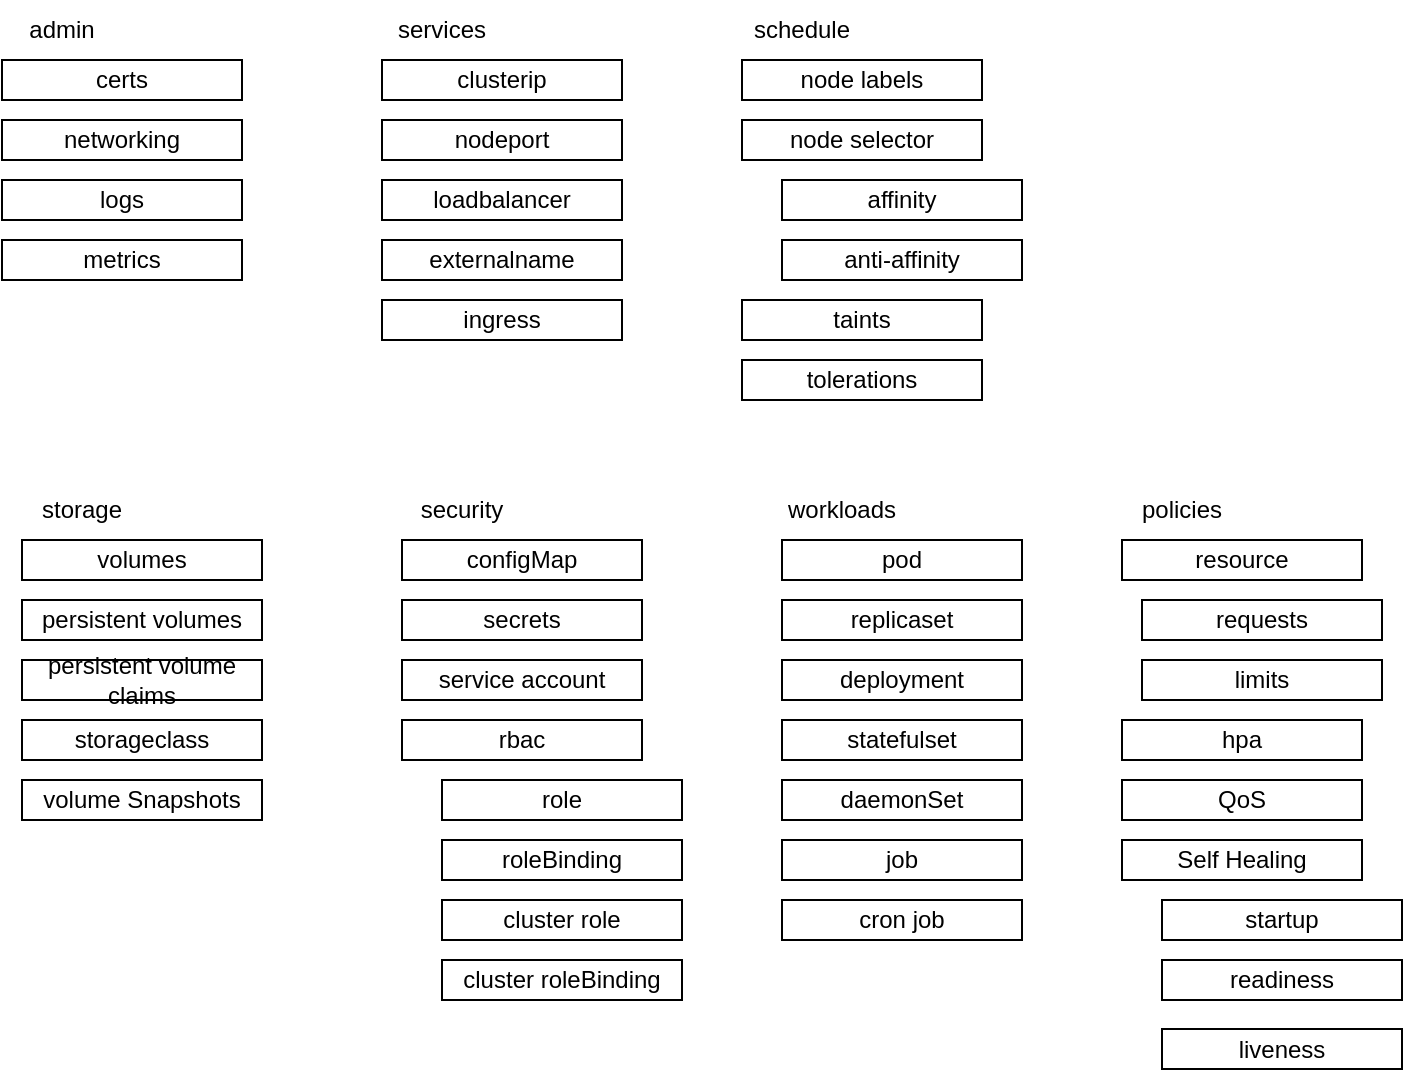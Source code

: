 <mxfile version="22.1.5" type="device">
  <diagram name="Página-1" id="WLFjk1zZ19zPnBV9VVPP">
    <mxGraphModel dx="1434" dy="770" grid="1" gridSize="10" guides="1" tooltips="1" connect="1" arrows="1" fold="1" page="1" pageScale="1" pageWidth="827" pageHeight="1169" math="0" shadow="0">
      <root>
        <mxCell id="0" />
        <mxCell id="1" parent="0" />
        <mxCell id="7QoyErMwgbkcsVEf9FND-1" value="certs" style="rounded=0;whiteSpace=wrap;html=1;" vertex="1" parent="1">
          <mxGeometry x="60" y="100" width="120" height="20" as="geometry" />
        </mxCell>
        <mxCell id="7QoyErMwgbkcsVEf9FND-3" value="networking" style="rounded=0;whiteSpace=wrap;html=1;" vertex="1" parent="1">
          <mxGeometry x="60" y="130" width="120" height="20" as="geometry" />
        </mxCell>
        <mxCell id="7QoyErMwgbkcsVEf9FND-4" value="logs" style="rounded=0;whiteSpace=wrap;html=1;" vertex="1" parent="1">
          <mxGeometry x="60" y="160" width="120" height="20" as="geometry" />
        </mxCell>
        <mxCell id="7QoyErMwgbkcsVEf9FND-5" value="metrics" style="rounded=0;whiteSpace=wrap;html=1;" vertex="1" parent="1">
          <mxGeometry x="60" y="190" width="120" height="20" as="geometry" />
        </mxCell>
        <mxCell id="7QoyErMwgbkcsVEf9FND-9" value="clusterip" style="rounded=0;whiteSpace=wrap;html=1;" vertex="1" parent="1">
          <mxGeometry x="250" y="100" width="120" height="20" as="geometry" />
        </mxCell>
        <mxCell id="7QoyErMwgbkcsVEf9FND-10" value="nodeport" style="rounded=0;whiteSpace=wrap;html=1;" vertex="1" parent="1">
          <mxGeometry x="250" y="130" width="120" height="20" as="geometry" />
        </mxCell>
        <mxCell id="7QoyErMwgbkcsVEf9FND-11" value="loadbalancer" style="rounded=0;whiteSpace=wrap;html=1;" vertex="1" parent="1">
          <mxGeometry x="250" y="160" width="120" height="20" as="geometry" />
        </mxCell>
        <mxCell id="7QoyErMwgbkcsVEf9FND-12" value="externalname" style="rounded=0;whiteSpace=wrap;html=1;" vertex="1" parent="1">
          <mxGeometry x="250" y="190" width="120" height="20" as="geometry" />
        </mxCell>
        <mxCell id="7QoyErMwgbkcsVEf9FND-13" value="ingress" style="rounded=0;whiteSpace=wrap;html=1;" vertex="1" parent="1">
          <mxGeometry x="250" y="220" width="120" height="20" as="geometry" />
        </mxCell>
        <mxCell id="7QoyErMwgbkcsVEf9FND-14" value="node labels" style="rounded=0;whiteSpace=wrap;html=1;" vertex="1" parent="1">
          <mxGeometry x="430" y="100" width="120" height="20" as="geometry" />
        </mxCell>
        <mxCell id="7QoyErMwgbkcsVEf9FND-15" value="node selector" style="rounded=0;whiteSpace=wrap;html=1;" vertex="1" parent="1">
          <mxGeometry x="430" y="130" width="120" height="20" as="geometry" />
        </mxCell>
        <mxCell id="7QoyErMwgbkcsVEf9FND-16" value="affinity" style="rounded=0;whiteSpace=wrap;html=1;" vertex="1" parent="1">
          <mxGeometry x="450" y="160" width="120" height="20" as="geometry" />
        </mxCell>
        <mxCell id="7QoyErMwgbkcsVEf9FND-17" value="anti-affinity" style="rounded=0;whiteSpace=wrap;html=1;" vertex="1" parent="1">
          <mxGeometry x="450" y="190" width="120" height="20" as="geometry" />
        </mxCell>
        <mxCell id="7QoyErMwgbkcsVEf9FND-18" value="admin" style="text;html=1;strokeColor=none;fillColor=none;align=center;verticalAlign=middle;whiteSpace=wrap;rounded=0;" vertex="1" parent="1">
          <mxGeometry x="60" y="70" width="60" height="30" as="geometry" />
        </mxCell>
        <mxCell id="7QoyErMwgbkcsVEf9FND-19" value="services" style="text;html=1;strokeColor=none;fillColor=none;align=center;verticalAlign=middle;whiteSpace=wrap;rounded=0;" vertex="1" parent="1">
          <mxGeometry x="250" y="70" width="60" height="30" as="geometry" />
        </mxCell>
        <mxCell id="7QoyErMwgbkcsVEf9FND-20" value="schedule" style="text;html=1;strokeColor=none;fillColor=none;align=center;verticalAlign=middle;whiteSpace=wrap;rounded=0;" vertex="1" parent="1">
          <mxGeometry x="430" y="70" width="60" height="30" as="geometry" />
        </mxCell>
        <mxCell id="7QoyErMwgbkcsVEf9FND-21" value="taints" style="rounded=0;whiteSpace=wrap;html=1;" vertex="1" parent="1">
          <mxGeometry x="430" y="220" width="120" height="20" as="geometry" />
        </mxCell>
        <mxCell id="7QoyErMwgbkcsVEf9FND-22" value="tolerations" style="rounded=0;whiteSpace=wrap;html=1;" vertex="1" parent="1">
          <mxGeometry x="430" y="250" width="120" height="20" as="geometry" />
        </mxCell>
        <mxCell id="7QoyErMwgbkcsVEf9FND-23" value="storage" style="text;html=1;strokeColor=none;fillColor=none;align=center;verticalAlign=middle;whiteSpace=wrap;rounded=0;" vertex="1" parent="1">
          <mxGeometry x="70" y="310" width="60" height="30" as="geometry" />
        </mxCell>
        <mxCell id="7QoyErMwgbkcsVEf9FND-24" value="volumes" style="rounded=0;whiteSpace=wrap;html=1;" vertex="1" parent="1">
          <mxGeometry x="70" y="340" width="120" height="20" as="geometry" />
        </mxCell>
        <mxCell id="7QoyErMwgbkcsVEf9FND-25" value="persistent volumes" style="rounded=0;whiteSpace=wrap;html=1;" vertex="1" parent="1">
          <mxGeometry x="70" y="370" width="120" height="20" as="geometry" />
        </mxCell>
        <mxCell id="7QoyErMwgbkcsVEf9FND-26" value="persistent volume claims" style="rounded=0;whiteSpace=wrap;html=1;" vertex="1" parent="1">
          <mxGeometry x="70" y="400" width="120" height="20" as="geometry" />
        </mxCell>
        <mxCell id="7QoyErMwgbkcsVEf9FND-27" value="storageclass" style="rounded=0;whiteSpace=wrap;html=1;" vertex="1" parent="1">
          <mxGeometry x="70" y="430" width="120" height="20" as="geometry" />
        </mxCell>
        <mxCell id="7QoyErMwgbkcsVEf9FND-28" value="security" style="text;html=1;strokeColor=none;fillColor=none;align=center;verticalAlign=middle;whiteSpace=wrap;rounded=0;" vertex="1" parent="1">
          <mxGeometry x="260" y="310" width="60" height="30" as="geometry" />
        </mxCell>
        <mxCell id="7QoyErMwgbkcsVEf9FND-29" value="configMap" style="rounded=0;whiteSpace=wrap;html=1;" vertex="1" parent="1">
          <mxGeometry x="260" y="340" width="120" height="20" as="geometry" />
        </mxCell>
        <mxCell id="7QoyErMwgbkcsVEf9FND-30" value="secrets" style="rounded=0;whiteSpace=wrap;html=1;" vertex="1" parent="1">
          <mxGeometry x="260" y="370" width="120" height="20" as="geometry" />
        </mxCell>
        <mxCell id="7QoyErMwgbkcsVEf9FND-31" value="service account" style="rounded=0;whiteSpace=wrap;html=1;" vertex="1" parent="1">
          <mxGeometry x="260" y="400" width="120" height="20" as="geometry" />
        </mxCell>
        <mxCell id="7QoyErMwgbkcsVEf9FND-32" value="rbac" style="rounded=0;whiteSpace=wrap;html=1;" vertex="1" parent="1">
          <mxGeometry x="260" y="430" width="120" height="20" as="geometry" />
        </mxCell>
        <mxCell id="7QoyErMwgbkcsVEf9FND-33" value="role" style="rounded=0;whiteSpace=wrap;html=1;" vertex="1" parent="1">
          <mxGeometry x="280" y="460" width="120" height="20" as="geometry" />
        </mxCell>
        <mxCell id="7QoyErMwgbkcsVEf9FND-34" value="roleBinding" style="rounded=0;whiteSpace=wrap;html=1;" vertex="1" parent="1">
          <mxGeometry x="280" y="490" width="120" height="20" as="geometry" />
        </mxCell>
        <mxCell id="7QoyErMwgbkcsVEf9FND-35" value="cluster role" style="rounded=0;whiteSpace=wrap;html=1;" vertex="1" parent="1">
          <mxGeometry x="280" y="520" width="120" height="20" as="geometry" />
        </mxCell>
        <mxCell id="7QoyErMwgbkcsVEf9FND-36" value="cluster roleBinding" style="rounded=0;whiteSpace=wrap;html=1;" vertex="1" parent="1">
          <mxGeometry x="280" y="550" width="120" height="20" as="geometry" />
        </mxCell>
        <mxCell id="7QoyErMwgbkcsVEf9FND-37" value="workloads" style="text;html=1;strokeColor=none;fillColor=none;align=center;verticalAlign=middle;whiteSpace=wrap;rounded=0;" vertex="1" parent="1">
          <mxGeometry x="450" y="310" width="60" height="30" as="geometry" />
        </mxCell>
        <mxCell id="7QoyErMwgbkcsVEf9FND-38" value="pod" style="rounded=0;whiteSpace=wrap;html=1;" vertex="1" parent="1">
          <mxGeometry x="450" y="340" width="120" height="20" as="geometry" />
        </mxCell>
        <mxCell id="7QoyErMwgbkcsVEf9FND-39" value="replicaset" style="rounded=0;whiteSpace=wrap;html=1;" vertex="1" parent="1">
          <mxGeometry x="450" y="370" width="120" height="20" as="geometry" />
        </mxCell>
        <mxCell id="7QoyErMwgbkcsVEf9FND-40" value="deployment" style="rounded=0;whiteSpace=wrap;html=1;" vertex="1" parent="1">
          <mxGeometry x="450" y="400" width="120" height="20" as="geometry" />
        </mxCell>
        <mxCell id="7QoyErMwgbkcsVEf9FND-41" value="statefulset" style="rounded=0;whiteSpace=wrap;html=1;" vertex="1" parent="1">
          <mxGeometry x="450" y="430" width="120" height="20" as="geometry" />
        </mxCell>
        <mxCell id="7QoyErMwgbkcsVEf9FND-42" value="daemonSet" style="rounded=0;whiteSpace=wrap;html=1;" vertex="1" parent="1">
          <mxGeometry x="450" y="460" width="120" height="20" as="geometry" />
        </mxCell>
        <mxCell id="7QoyErMwgbkcsVEf9FND-43" value="job" style="rounded=0;whiteSpace=wrap;html=1;" vertex="1" parent="1">
          <mxGeometry x="450" y="490" width="120" height="20" as="geometry" />
        </mxCell>
        <mxCell id="7QoyErMwgbkcsVEf9FND-44" value="cron job" style="rounded=0;whiteSpace=wrap;html=1;" vertex="1" parent="1">
          <mxGeometry x="450" y="520" width="120" height="20" as="geometry" />
        </mxCell>
        <mxCell id="7QoyErMwgbkcsVEf9FND-45" value="policies" style="text;html=1;strokeColor=none;fillColor=none;align=center;verticalAlign=middle;whiteSpace=wrap;rounded=0;" vertex="1" parent="1">
          <mxGeometry x="620" y="310" width="60" height="30" as="geometry" />
        </mxCell>
        <mxCell id="7QoyErMwgbkcsVEf9FND-46" value="resource" style="rounded=0;whiteSpace=wrap;html=1;" vertex="1" parent="1">
          <mxGeometry x="620" y="340" width="120" height="20" as="geometry" />
        </mxCell>
        <mxCell id="7QoyErMwgbkcsVEf9FND-47" value="requests" style="rounded=0;whiteSpace=wrap;html=1;" vertex="1" parent="1">
          <mxGeometry x="630" y="370" width="120" height="20" as="geometry" />
        </mxCell>
        <mxCell id="7QoyErMwgbkcsVEf9FND-48" value="limits" style="rounded=0;whiteSpace=wrap;html=1;" vertex="1" parent="1">
          <mxGeometry x="630" y="400" width="120" height="20" as="geometry" />
        </mxCell>
        <mxCell id="7QoyErMwgbkcsVEf9FND-49" value="hpa" style="rounded=0;whiteSpace=wrap;html=1;" vertex="1" parent="1">
          <mxGeometry x="620" y="430" width="120" height="20" as="geometry" />
        </mxCell>
        <mxCell id="7QoyErMwgbkcsVEf9FND-50" value="QoS" style="rounded=0;whiteSpace=wrap;html=1;" vertex="1" parent="1">
          <mxGeometry x="620" y="460" width="120" height="20" as="geometry" />
        </mxCell>
        <mxCell id="7QoyErMwgbkcsVEf9FND-51" value="Self Healing" style="rounded=0;whiteSpace=wrap;html=1;" vertex="1" parent="1">
          <mxGeometry x="620" y="490" width="120" height="20" as="geometry" />
        </mxCell>
        <mxCell id="7QoyErMwgbkcsVEf9FND-52" value="startup" style="rounded=0;whiteSpace=wrap;html=1;" vertex="1" parent="1">
          <mxGeometry x="640" y="520" width="120" height="20" as="geometry" />
        </mxCell>
        <mxCell id="7QoyErMwgbkcsVEf9FND-53" value="readiness" style="rounded=0;whiteSpace=wrap;html=1;" vertex="1" parent="1">
          <mxGeometry x="640" y="550" width="120" height="20" as="geometry" />
        </mxCell>
        <mxCell id="7QoyErMwgbkcsVEf9FND-54" value="liveness" style="rounded=0;whiteSpace=wrap;html=1;" vertex="1" parent="1">
          <mxGeometry x="640" y="584.5" width="120" height="20" as="geometry" />
        </mxCell>
        <mxCell id="7QoyErMwgbkcsVEf9FND-56" value="volume Snapshots" style="rounded=0;whiteSpace=wrap;html=1;" vertex="1" parent="1">
          <mxGeometry x="70" y="460" width="120" height="20" as="geometry" />
        </mxCell>
      </root>
    </mxGraphModel>
  </diagram>
</mxfile>
